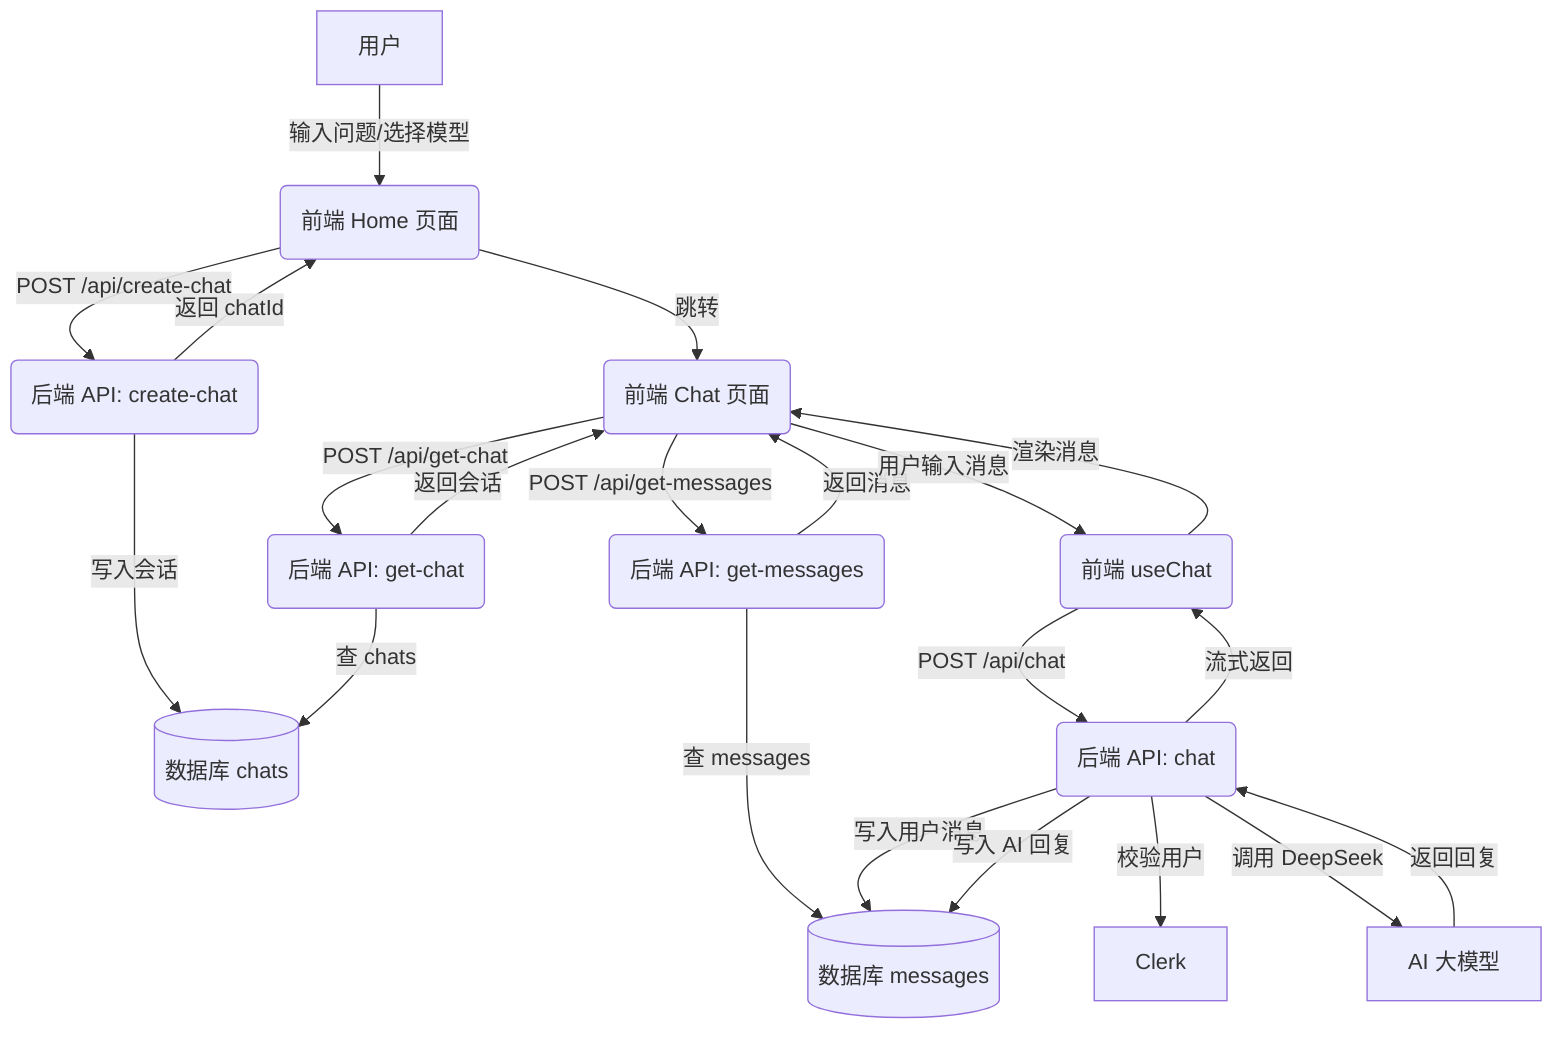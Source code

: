 graph TD
    A[用户] -->|输入问题/选择模型| B(前端 Home 页面)
    B -->|POST /api/create-chat| C(后端 API: create-chat)
    C -->|写入会话| D[(数据库 chats)]
    C -->|返回 chatId| B
    B -->|跳转| E(前端 Chat 页面)
    E -->|POST /api/get-chat| F(后端 API: get-chat)
    F -->|查 chats| D
    F -->|返回会话| E
    E -->|POST /api/get-messages| G(后端 API: get-messages)
    G -->|查 messages| H[(数据库 messages)]
    G -->|返回消息| E
    E -->|用户输入消息| I(前端 useChat)
    I -->|POST /api/chat| J(后端 API: chat)
    J -->|校验用户| K[Clerk]
    J -->|写入用户消息| H
    J -->|调用 DeepSeek| L[AI 大模型]
    L -->|返回回复| J
    J -->|写入 AI 回复| H
    J -->|流式返回| I
    I -->|渲染消息| E